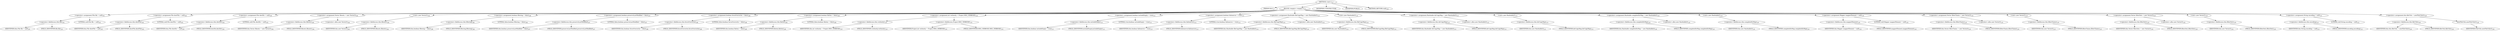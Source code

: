 digraph "&lt;init&gt;" {  
"128" [label = <(METHOD,&lt;init&gt;)<SUB>127</SUB>> ]
"129" [label = <(PARAM,this)<SUB>127</SUB>> ]
"130" [label = <(BLOCK,&lt;empty&gt;,&lt;empty&gt;)<SUB>127</SUB>> ]
"131" [label = <(&lt;operator&gt;.assignment,File file = null)<SUB>101</SUB>> ]
"132" [label = <(&lt;operator&gt;.fieldAccess,this.file)<SUB>101</SUB>> ]
"133" [label = <(IDENTIFIER,this,File file = null)<SUB>101</SUB>> ]
"134" [label = <(FIELD_IDENTIFIER,file,file)<SUB>101</SUB>> ]
"135" [label = <(LITERAL,null,File file = null)<SUB>101</SUB>> ]
"136" [label = <(&lt;operator&gt;.assignment,File destFile = null)<SUB>102</SUB>> ]
"137" [label = <(&lt;operator&gt;.fieldAccess,this.destFile)<SUB>102</SUB>> ]
"138" [label = <(IDENTIFIER,this,File destFile = null)<SUB>102</SUB>> ]
"139" [label = <(FIELD_IDENTIFIER,destFile,destFile)<SUB>102</SUB>> ]
"140" [label = <(LITERAL,null,File destFile = null)<SUB>102</SUB>> ]
"141" [label = <(&lt;operator&gt;.assignment,File destDir = null)<SUB>103</SUB>> ]
"142" [label = <(&lt;operator&gt;.fieldAccess,this.destDir)<SUB>103</SUB>> ]
"143" [label = <(IDENTIFIER,this,File destDir = null)<SUB>103</SUB>> ]
"144" [label = <(FIELD_IDENTIFIER,destDir,destDir)<SUB>103</SUB>> ]
"145" [label = <(LITERAL,null,File destDir = null)<SUB>103</SUB>> ]
"146" [label = <(&lt;operator&gt;.assignment,Vector filesets = new Vector())<SUB>104</SUB>> ]
"147" [label = <(&lt;operator&gt;.fieldAccess,this.filesets)<SUB>104</SUB>> ]
"148" [label = <(IDENTIFIER,this,Vector filesets = new Vector())<SUB>104</SUB>> ]
"149" [label = <(FIELD_IDENTIFIER,filesets,filesets)<SUB>104</SUB>> ]
"150" [label = <(&lt;operator&gt;.alloc,new Vector())<SUB>104</SUB>> ]
"151" [label = <(&lt;init&gt;,new Vector())<SUB>104</SUB>> ]
"152" [label = <(&lt;operator&gt;.fieldAccess,this.filesets)<SUB>104</SUB>> ]
"153" [label = <(IDENTIFIER,this,new Vector())<SUB>104</SUB>> ]
"154" [label = <(FIELD_IDENTIFIER,filesets,filesets)<SUB>104</SUB>> ]
"155" [label = <(&lt;operator&gt;.assignment,boolean filtering = false)<SUB>106</SUB>> ]
"156" [label = <(&lt;operator&gt;.fieldAccess,this.filtering)<SUB>106</SUB>> ]
"157" [label = <(IDENTIFIER,this,boolean filtering = false)<SUB>106</SUB>> ]
"158" [label = <(FIELD_IDENTIFIER,filtering,filtering)<SUB>106</SUB>> ]
"159" [label = <(LITERAL,false,boolean filtering = false)<SUB>106</SUB>> ]
"160" [label = <(&lt;operator&gt;.assignment,boolean preserveLastModified = false)<SUB>107</SUB>> ]
"161" [label = <(&lt;operator&gt;.fieldAccess,this.preserveLastModified)<SUB>107</SUB>> ]
"162" [label = <(IDENTIFIER,this,boolean preserveLastModified = false)<SUB>107</SUB>> ]
"163" [label = <(FIELD_IDENTIFIER,preserveLastModified,preserveLastModified)<SUB>107</SUB>> ]
"164" [label = <(LITERAL,false,boolean preserveLastModified = false)<SUB>107</SUB>> ]
"165" [label = <(&lt;operator&gt;.assignment,boolean forceOverwrite = false)<SUB>108</SUB>> ]
"166" [label = <(&lt;operator&gt;.fieldAccess,this.forceOverwrite)<SUB>108</SUB>> ]
"167" [label = <(IDENTIFIER,this,boolean forceOverwrite = false)<SUB>108</SUB>> ]
"168" [label = <(FIELD_IDENTIFIER,forceOverwrite,forceOverwrite)<SUB>108</SUB>> ]
"169" [label = <(LITERAL,false,boolean forceOverwrite = false)<SUB>108</SUB>> ]
"170" [label = <(&lt;operator&gt;.assignment,boolean flatten = false)<SUB>109</SUB>> ]
"171" [label = <(&lt;operator&gt;.fieldAccess,this.flatten)<SUB>109</SUB>> ]
"172" [label = <(IDENTIFIER,this,boolean flatten = false)<SUB>109</SUB>> ]
"173" [label = <(FIELD_IDENTIFIER,flatten,flatten)<SUB>109</SUB>> ]
"174" [label = <(LITERAL,false,boolean flatten = false)<SUB>109</SUB>> ]
"175" [label = <(&lt;operator&gt;.assignment,int verbosity = Project.MSG_VERBOSE)<SUB>110</SUB>> ]
"176" [label = <(&lt;operator&gt;.fieldAccess,this.verbosity)<SUB>110</SUB>> ]
"177" [label = <(IDENTIFIER,this,int verbosity = Project.MSG_VERBOSE)<SUB>110</SUB>> ]
"178" [label = <(FIELD_IDENTIFIER,verbosity,verbosity)<SUB>110</SUB>> ]
"179" [label = <(&lt;operator&gt;.fieldAccess,Project.MSG_VERBOSE)<SUB>110</SUB>> ]
"180" [label = <(IDENTIFIER,Project,int verbosity = Project.MSG_VERBOSE)<SUB>110</SUB>> ]
"181" [label = <(FIELD_IDENTIFIER,MSG_VERBOSE,MSG_VERBOSE)<SUB>110</SUB>> ]
"182" [label = <(&lt;operator&gt;.assignment,boolean includeEmpty = true)<SUB>111</SUB>> ]
"183" [label = <(&lt;operator&gt;.fieldAccess,this.includeEmpty)<SUB>111</SUB>> ]
"184" [label = <(IDENTIFIER,this,boolean includeEmpty = true)<SUB>111</SUB>> ]
"185" [label = <(FIELD_IDENTIFIER,includeEmpty,includeEmpty)<SUB>111</SUB>> ]
"186" [label = <(LITERAL,true,boolean includeEmpty = true)<SUB>111</SUB>> ]
"187" [label = <(&lt;operator&gt;.assignment,boolean failonerror = true)<SUB>112</SUB>> ]
"188" [label = <(&lt;operator&gt;.fieldAccess,this.failonerror)<SUB>112</SUB>> ]
"189" [label = <(IDENTIFIER,this,boolean failonerror = true)<SUB>112</SUB>> ]
"190" [label = <(FIELD_IDENTIFIER,failonerror,failonerror)<SUB>112</SUB>> ]
"191" [label = <(LITERAL,true,boolean failonerror = true)<SUB>112</SUB>> ]
"192" [label = <(&lt;operator&gt;.assignment,Hashtable fileCopyMap = new Hashtable())<SUB>114</SUB>> ]
"193" [label = <(&lt;operator&gt;.fieldAccess,this.fileCopyMap)<SUB>114</SUB>> ]
"194" [label = <(IDENTIFIER,this,Hashtable fileCopyMap = new Hashtable())<SUB>114</SUB>> ]
"195" [label = <(FIELD_IDENTIFIER,fileCopyMap,fileCopyMap)<SUB>114</SUB>> ]
"196" [label = <(&lt;operator&gt;.alloc,new Hashtable())<SUB>114</SUB>> ]
"197" [label = <(&lt;init&gt;,new Hashtable())<SUB>114</SUB>> ]
"198" [label = <(&lt;operator&gt;.fieldAccess,this.fileCopyMap)<SUB>114</SUB>> ]
"199" [label = <(IDENTIFIER,this,new Hashtable())<SUB>114</SUB>> ]
"200" [label = <(FIELD_IDENTIFIER,fileCopyMap,fileCopyMap)<SUB>114</SUB>> ]
"201" [label = <(&lt;operator&gt;.assignment,Hashtable dirCopyMap = new Hashtable())<SUB>115</SUB>> ]
"202" [label = <(&lt;operator&gt;.fieldAccess,this.dirCopyMap)<SUB>115</SUB>> ]
"203" [label = <(IDENTIFIER,this,Hashtable dirCopyMap = new Hashtable())<SUB>115</SUB>> ]
"204" [label = <(FIELD_IDENTIFIER,dirCopyMap,dirCopyMap)<SUB>115</SUB>> ]
"205" [label = <(&lt;operator&gt;.alloc,new Hashtable())<SUB>115</SUB>> ]
"206" [label = <(&lt;init&gt;,new Hashtable())<SUB>115</SUB>> ]
"207" [label = <(&lt;operator&gt;.fieldAccess,this.dirCopyMap)<SUB>115</SUB>> ]
"208" [label = <(IDENTIFIER,this,new Hashtable())<SUB>115</SUB>> ]
"209" [label = <(FIELD_IDENTIFIER,dirCopyMap,dirCopyMap)<SUB>115</SUB>> ]
"210" [label = <(&lt;operator&gt;.assignment,Hashtable completeDirMap = new Hashtable())<SUB>116</SUB>> ]
"211" [label = <(&lt;operator&gt;.fieldAccess,this.completeDirMap)<SUB>116</SUB>> ]
"212" [label = <(IDENTIFIER,this,Hashtable completeDirMap = new Hashtable())<SUB>116</SUB>> ]
"213" [label = <(FIELD_IDENTIFIER,completeDirMap,completeDirMap)<SUB>116</SUB>> ]
"214" [label = <(&lt;operator&gt;.alloc,new Hashtable())<SUB>116</SUB>> ]
"215" [label = <(&lt;init&gt;,new Hashtable())<SUB>116</SUB>> ]
"216" [label = <(&lt;operator&gt;.fieldAccess,this.completeDirMap)<SUB>116</SUB>> ]
"217" [label = <(IDENTIFIER,this,new Hashtable())<SUB>116</SUB>> ]
"218" [label = <(FIELD_IDENTIFIER,completeDirMap,completeDirMap)<SUB>116</SUB>> ]
"219" [label = <(&lt;operator&gt;.assignment,Mapper mapperElement = null)<SUB>118</SUB>> ]
"220" [label = <(&lt;operator&gt;.fieldAccess,this.mapperElement)<SUB>118</SUB>> ]
"221" [label = <(IDENTIFIER,this,Mapper mapperElement = null)<SUB>118</SUB>> ]
"222" [label = <(FIELD_IDENTIFIER,mapperElement,mapperElement)<SUB>118</SUB>> ]
"223" [label = <(LITERAL,null,Mapper mapperElement = null)<SUB>118</SUB>> ]
"224" [label = <(&lt;operator&gt;.assignment,Vector filterChains = new Vector())<SUB>119</SUB>> ]
"225" [label = <(&lt;operator&gt;.fieldAccess,this.filterChains)<SUB>119</SUB>> ]
"226" [label = <(IDENTIFIER,this,Vector filterChains = new Vector())<SUB>119</SUB>> ]
"227" [label = <(FIELD_IDENTIFIER,filterChains,filterChains)<SUB>119</SUB>> ]
"228" [label = <(&lt;operator&gt;.alloc,new Vector())<SUB>119</SUB>> ]
"229" [label = <(&lt;init&gt;,new Vector())<SUB>119</SUB>> ]
"230" [label = <(&lt;operator&gt;.fieldAccess,this.filterChains)<SUB>119</SUB>> ]
"231" [label = <(IDENTIFIER,this,new Vector())<SUB>119</SUB>> ]
"232" [label = <(FIELD_IDENTIFIER,filterChains,filterChains)<SUB>119</SUB>> ]
"233" [label = <(&lt;operator&gt;.assignment,Vector filterSets = new Vector())<SUB>120</SUB>> ]
"234" [label = <(&lt;operator&gt;.fieldAccess,this.filterSets)<SUB>120</SUB>> ]
"235" [label = <(IDENTIFIER,this,Vector filterSets = new Vector())<SUB>120</SUB>> ]
"236" [label = <(FIELD_IDENTIFIER,filterSets,filterSets)<SUB>120</SUB>> ]
"237" [label = <(&lt;operator&gt;.alloc,new Vector())<SUB>120</SUB>> ]
"238" [label = <(&lt;init&gt;,new Vector())<SUB>120</SUB>> ]
"239" [label = <(&lt;operator&gt;.fieldAccess,this.filterSets)<SUB>120</SUB>> ]
"240" [label = <(IDENTIFIER,this,new Vector())<SUB>120</SUB>> ]
"241" [label = <(FIELD_IDENTIFIER,filterSets,filterSets)<SUB>120</SUB>> ]
"242" [label = <(&lt;operator&gt;.assignment,String encoding = null)<SUB>122</SUB>> ]
"243" [label = <(&lt;operator&gt;.fieldAccess,this.encoding)<SUB>122</SUB>> ]
"244" [label = <(IDENTIFIER,this,String encoding = null)<SUB>122</SUB>> ]
"245" [label = <(FIELD_IDENTIFIER,encoding,encoding)<SUB>122</SUB>> ]
"246" [label = <(LITERAL,null,String encoding = null)<SUB>122</SUB>> ]
"247" [label = <(&lt;operator&gt;.assignment,this.fileUtils = newFileUtils())<SUB>128</SUB>> ]
"248" [label = <(&lt;operator&gt;.fieldAccess,this.fileUtils)<SUB>128</SUB>> ]
"249" [label = <(IDENTIFIER,this,this.fileUtils = newFileUtils())<SUB>128</SUB>> ]
"250" [label = <(FIELD_IDENTIFIER,fileUtils,fileUtils)<SUB>128</SUB>> ]
"251" [label = <(newFileUtils,newFileUtils())<SUB>128</SUB>> ]
"252" [label = <(IDENTIFIER,FileUtils,newFileUtils())<SUB>128</SUB>> ]
"253" [label = <(MODIFIER,CONSTRUCTOR)> ]
"254" [label = <(MODIFIER,PUBLIC)> ]
"255" [label = <(METHOD_RETURN,void)<SUB>129</SUB>> ]
  "128" -> "129" 
  "128" -> "130" 
  "128" -> "253" 
  "128" -> "254" 
  "128" -> "255" 
  "130" -> "131" 
  "130" -> "136" 
  "130" -> "141" 
  "130" -> "146" 
  "130" -> "151" 
  "130" -> "155" 
  "130" -> "160" 
  "130" -> "165" 
  "130" -> "170" 
  "130" -> "175" 
  "130" -> "182" 
  "130" -> "187" 
  "130" -> "192" 
  "130" -> "197" 
  "130" -> "201" 
  "130" -> "206" 
  "130" -> "210" 
  "130" -> "215" 
  "130" -> "219" 
  "130" -> "224" 
  "130" -> "229" 
  "130" -> "233" 
  "130" -> "238" 
  "130" -> "242" 
  "130" -> "247" 
  "131" -> "132" 
  "131" -> "135" 
  "132" -> "133" 
  "132" -> "134" 
  "136" -> "137" 
  "136" -> "140" 
  "137" -> "138" 
  "137" -> "139" 
  "141" -> "142" 
  "141" -> "145" 
  "142" -> "143" 
  "142" -> "144" 
  "146" -> "147" 
  "146" -> "150" 
  "147" -> "148" 
  "147" -> "149" 
  "151" -> "152" 
  "152" -> "153" 
  "152" -> "154" 
  "155" -> "156" 
  "155" -> "159" 
  "156" -> "157" 
  "156" -> "158" 
  "160" -> "161" 
  "160" -> "164" 
  "161" -> "162" 
  "161" -> "163" 
  "165" -> "166" 
  "165" -> "169" 
  "166" -> "167" 
  "166" -> "168" 
  "170" -> "171" 
  "170" -> "174" 
  "171" -> "172" 
  "171" -> "173" 
  "175" -> "176" 
  "175" -> "179" 
  "176" -> "177" 
  "176" -> "178" 
  "179" -> "180" 
  "179" -> "181" 
  "182" -> "183" 
  "182" -> "186" 
  "183" -> "184" 
  "183" -> "185" 
  "187" -> "188" 
  "187" -> "191" 
  "188" -> "189" 
  "188" -> "190" 
  "192" -> "193" 
  "192" -> "196" 
  "193" -> "194" 
  "193" -> "195" 
  "197" -> "198" 
  "198" -> "199" 
  "198" -> "200" 
  "201" -> "202" 
  "201" -> "205" 
  "202" -> "203" 
  "202" -> "204" 
  "206" -> "207" 
  "207" -> "208" 
  "207" -> "209" 
  "210" -> "211" 
  "210" -> "214" 
  "211" -> "212" 
  "211" -> "213" 
  "215" -> "216" 
  "216" -> "217" 
  "216" -> "218" 
  "219" -> "220" 
  "219" -> "223" 
  "220" -> "221" 
  "220" -> "222" 
  "224" -> "225" 
  "224" -> "228" 
  "225" -> "226" 
  "225" -> "227" 
  "229" -> "230" 
  "230" -> "231" 
  "230" -> "232" 
  "233" -> "234" 
  "233" -> "237" 
  "234" -> "235" 
  "234" -> "236" 
  "238" -> "239" 
  "239" -> "240" 
  "239" -> "241" 
  "242" -> "243" 
  "242" -> "246" 
  "243" -> "244" 
  "243" -> "245" 
  "247" -> "248" 
  "247" -> "251" 
  "248" -> "249" 
  "248" -> "250" 
  "251" -> "252" 
}
